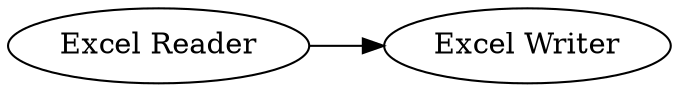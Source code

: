 digraph {
	"-1842928441982088699_1" [label="Excel Reader"]
	"-1842928441982088699_2" [label="Excel Writer"]
	"-1842928441982088699_1" -> "-1842928441982088699_2"
	rankdir=LR
}

